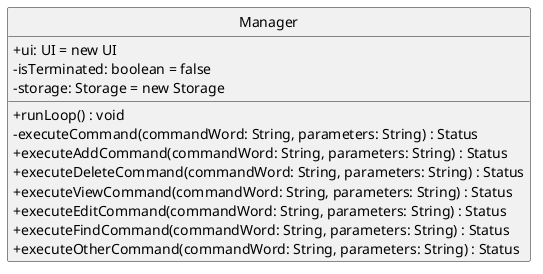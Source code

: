 @startuml
'https://plantuml.com/class-diagram
hide circle
skinparam classAttributeIconSize 0
class Manager {
+ ui: UI = new UI
- isTerminated: boolean = false
- storage: Storage = new Storage
+ runLoop() : void
- executeCommand(commandWord: String, parameters: String) : Status
+ executeAddCommand(commandWord: String, parameters: String) : Status
+ executeDeleteCommand(commandWord: String, parameters: String) : Status
+ executeViewCommand(commandWord: String, parameters: String) : Status
+ executeEditCommand(commandWord: String, parameters: String) : Status
+ executeFindCommand(commandWord: String, parameters: String) : Status
+ executeOtherCommand(commandWord: String, parameters: String) : Status
}


@enduml
